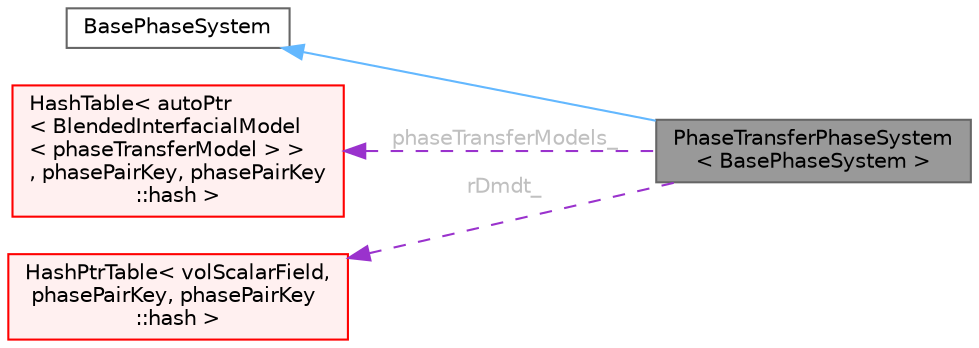 digraph "PhaseTransferPhaseSystem&lt; BasePhaseSystem &gt;"
{
 // LATEX_PDF_SIZE
  bgcolor="transparent";
  edge [fontname=Helvetica,fontsize=10,labelfontname=Helvetica,labelfontsize=10];
  node [fontname=Helvetica,fontsize=10,shape=box,height=0.2,width=0.4];
  rankdir="LR";
  Node1 [id="Node000001",label="PhaseTransferPhaseSystem\l\< BasePhaseSystem \>",height=0.2,width=0.4,color="gray40", fillcolor="grey60", style="filled", fontcolor="black",tooltip="Class which models non-thermally-coupled mass transfers; i.e., representation changes,..."];
  Node2 -> Node1 [id="edge1_Node000001_Node000002",dir="back",color="steelblue1",style="solid",tooltip=" "];
  Node2 [id="Node000002",label="BasePhaseSystem",height=0.2,width=0.4,color="gray40", fillcolor="white", style="filled",tooltip=" "];
  Node3 -> Node1 [id="edge2_Node000001_Node000003",dir="back",color="darkorchid3",style="dashed",tooltip=" ",label=" phaseTransferModels_",fontcolor="grey" ];
  Node3 [id="Node000003",label="HashTable\< autoPtr\l\< BlendedInterfacialModel\l\< phaseTransferModel \> \>\l, phasePairKey, phasePairKey\l::hash \>",height=0.2,width=0.4,color="red", fillcolor="#FFF0F0", style="filled",URL="$classFoam_1_1HashTable.html",tooltip=" "];
  Node6 -> Node1 [id="edge3_Node000001_Node000006",dir="back",color="darkorchid3",style="dashed",tooltip=" ",label=" rDmdt_",fontcolor="grey" ];
  Node6 [id="Node000006",label="HashPtrTable\< volScalarField,\l phasePairKey, phasePairKey\l::hash \>",height=0.2,width=0.4,color="red", fillcolor="#FFF0F0", style="filled",URL="$classFoam_1_1HashPtrTable.html",tooltip=" "];
}
